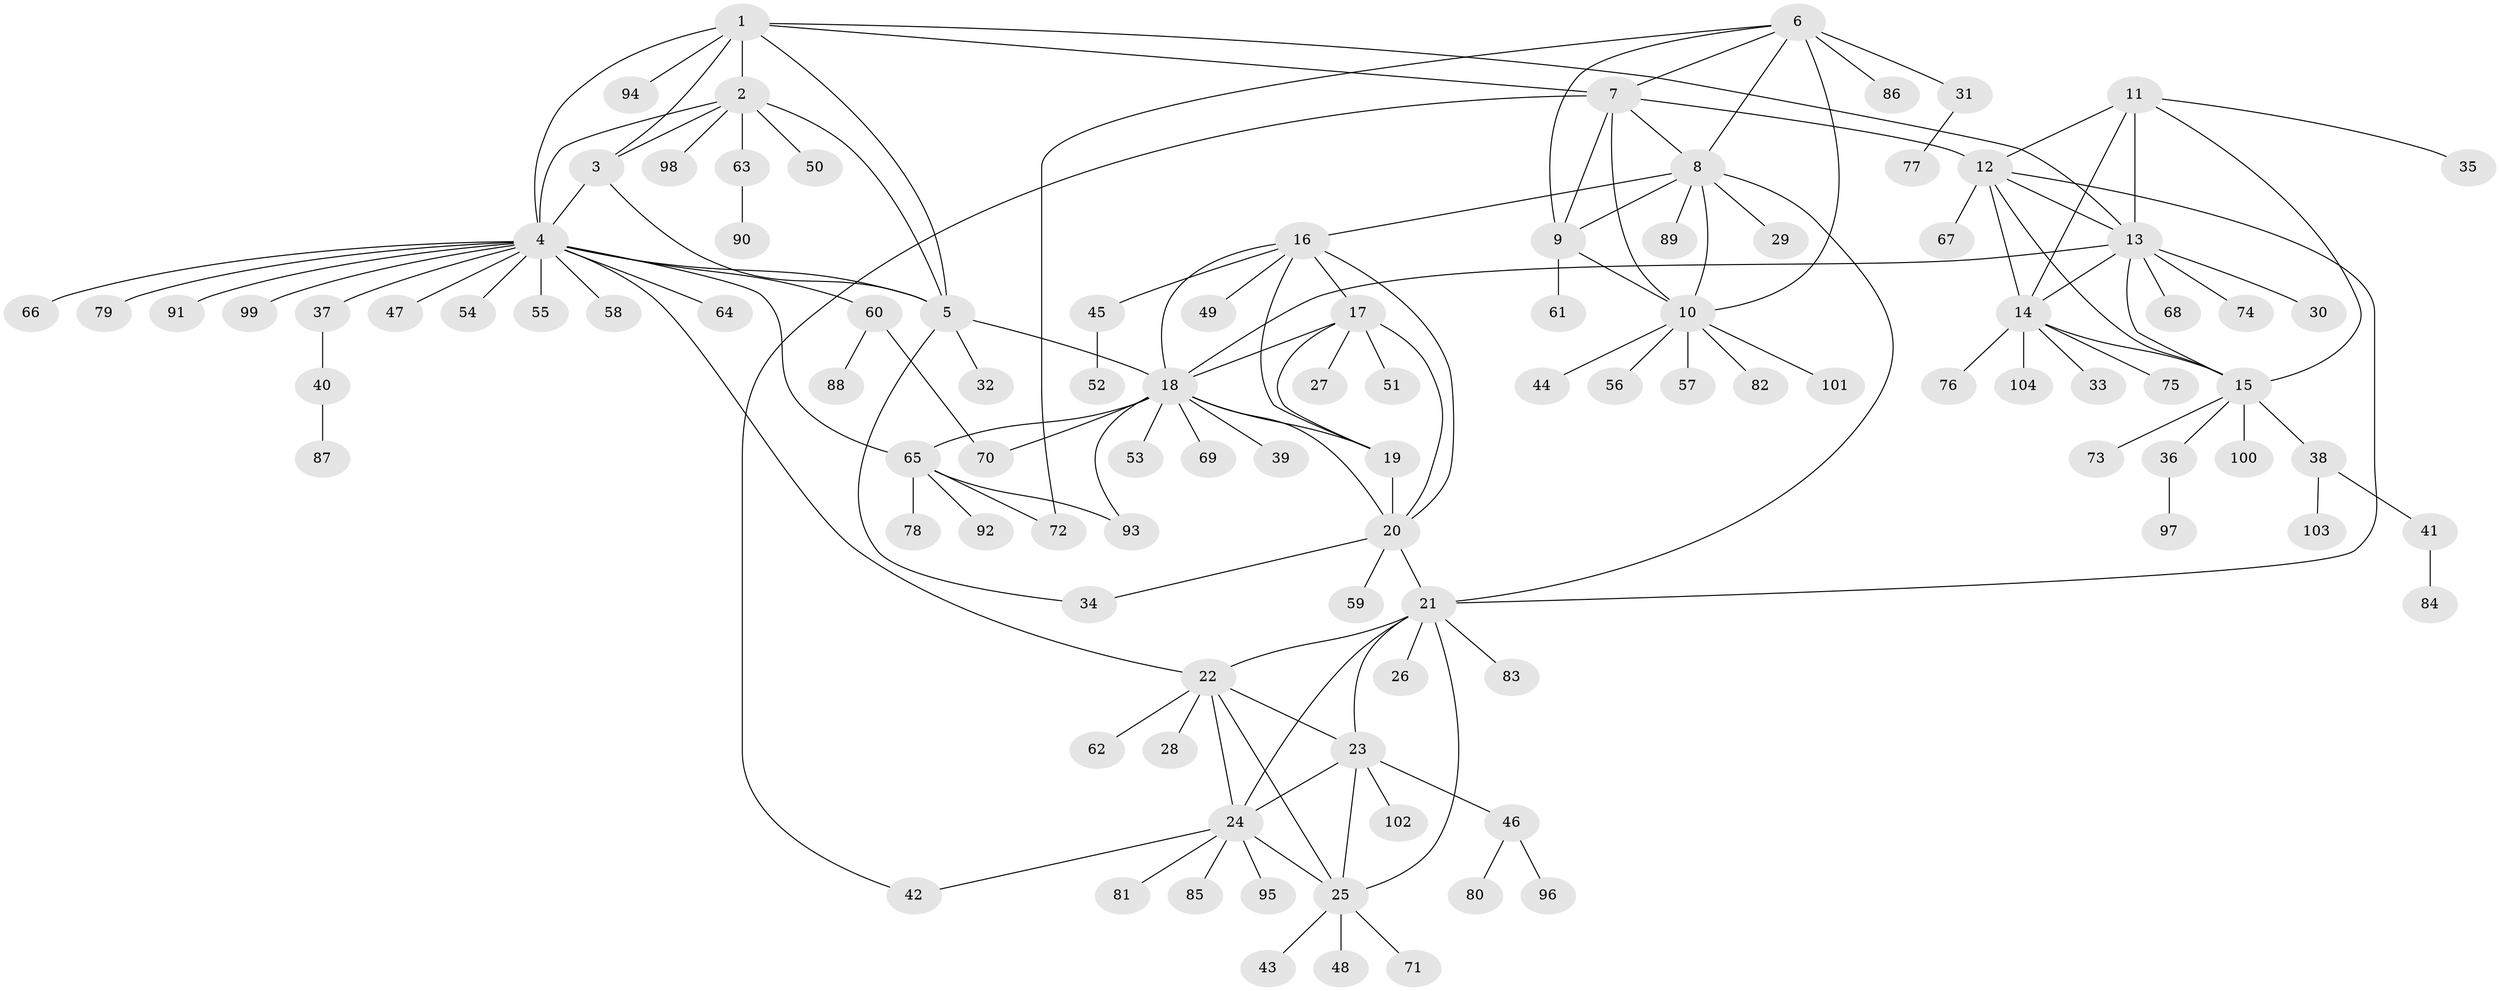 // coarse degree distribution, {5: 0.06329113924050633, 16: 0.012658227848101266, 6: 0.0379746835443038, 10: 0.012658227848101266, 4: 0.02531645569620253, 13: 0.012658227848101266, 8: 0.02531645569620253, 7: 0.02531645569620253, 9: 0.02531645569620253, 1: 0.6455696202531646, 2: 0.10126582278481013, 3: 0.012658227848101266}
// Generated by graph-tools (version 1.1) at 2025/24/03/03/25 07:24:12]
// undirected, 104 vertices, 145 edges
graph export_dot {
graph [start="1"]
  node [color=gray90,style=filled];
  1;
  2;
  3;
  4;
  5;
  6;
  7;
  8;
  9;
  10;
  11;
  12;
  13;
  14;
  15;
  16;
  17;
  18;
  19;
  20;
  21;
  22;
  23;
  24;
  25;
  26;
  27;
  28;
  29;
  30;
  31;
  32;
  33;
  34;
  35;
  36;
  37;
  38;
  39;
  40;
  41;
  42;
  43;
  44;
  45;
  46;
  47;
  48;
  49;
  50;
  51;
  52;
  53;
  54;
  55;
  56;
  57;
  58;
  59;
  60;
  61;
  62;
  63;
  64;
  65;
  66;
  67;
  68;
  69;
  70;
  71;
  72;
  73;
  74;
  75;
  76;
  77;
  78;
  79;
  80;
  81;
  82;
  83;
  84;
  85;
  86;
  87;
  88;
  89;
  90;
  91;
  92;
  93;
  94;
  95;
  96;
  97;
  98;
  99;
  100;
  101;
  102;
  103;
  104;
  1 -- 2;
  1 -- 3;
  1 -- 4;
  1 -- 5;
  1 -- 7;
  1 -- 13;
  1 -- 94;
  2 -- 3;
  2 -- 4;
  2 -- 5;
  2 -- 50;
  2 -- 63;
  2 -- 98;
  3 -- 4;
  3 -- 5;
  4 -- 5;
  4 -- 22;
  4 -- 37;
  4 -- 47;
  4 -- 54;
  4 -- 55;
  4 -- 58;
  4 -- 60;
  4 -- 64;
  4 -- 65;
  4 -- 66;
  4 -- 79;
  4 -- 91;
  4 -- 99;
  5 -- 18;
  5 -- 32;
  5 -- 34;
  6 -- 7;
  6 -- 8;
  6 -- 9;
  6 -- 10;
  6 -- 31;
  6 -- 72;
  6 -- 86;
  7 -- 8;
  7 -- 9;
  7 -- 10;
  7 -- 12;
  7 -- 42;
  8 -- 9;
  8 -- 10;
  8 -- 16;
  8 -- 21;
  8 -- 29;
  8 -- 89;
  9 -- 10;
  9 -- 61;
  10 -- 44;
  10 -- 56;
  10 -- 57;
  10 -- 82;
  10 -- 101;
  11 -- 12;
  11 -- 13;
  11 -- 14;
  11 -- 15;
  11 -- 35;
  12 -- 13;
  12 -- 14;
  12 -- 15;
  12 -- 21;
  12 -- 67;
  13 -- 14;
  13 -- 15;
  13 -- 18;
  13 -- 30;
  13 -- 68;
  13 -- 74;
  14 -- 15;
  14 -- 33;
  14 -- 75;
  14 -- 76;
  14 -- 104;
  15 -- 36;
  15 -- 38;
  15 -- 73;
  15 -- 100;
  16 -- 17;
  16 -- 18;
  16 -- 19;
  16 -- 20;
  16 -- 45;
  16 -- 49;
  17 -- 18;
  17 -- 19;
  17 -- 20;
  17 -- 27;
  17 -- 51;
  18 -- 19;
  18 -- 20;
  18 -- 39;
  18 -- 53;
  18 -- 65;
  18 -- 69;
  18 -- 70;
  18 -- 93;
  19 -- 20;
  20 -- 21;
  20 -- 34;
  20 -- 59;
  21 -- 22;
  21 -- 23;
  21 -- 24;
  21 -- 25;
  21 -- 26;
  21 -- 83;
  22 -- 23;
  22 -- 24;
  22 -- 25;
  22 -- 28;
  22 -- 62;
  23 -- 24;
  23 -- 25;
  23 -- 46;
  23 -- 102;
  24 -- 25;
  24 -- 42;
  24 -- 81;
  24 -- 85;
  24 -- 95;
  25 -- 43;
  25 -- 48;
  25 -- 71;
  31 -- 77;
  36 -- 97;
  37 -- 40;
  38 -- 41;
  38 -- 103;
  40 -- 87;
  41 -- 84;
  45 -- 52;
  46 -- 80;
  46 -- 96;
  60 -- 70;
  60 -- 88;
  63 -- 90;
  65 -- 72;
  65 -- 78;
  65 -- 92;
  65 -- 93;
}
